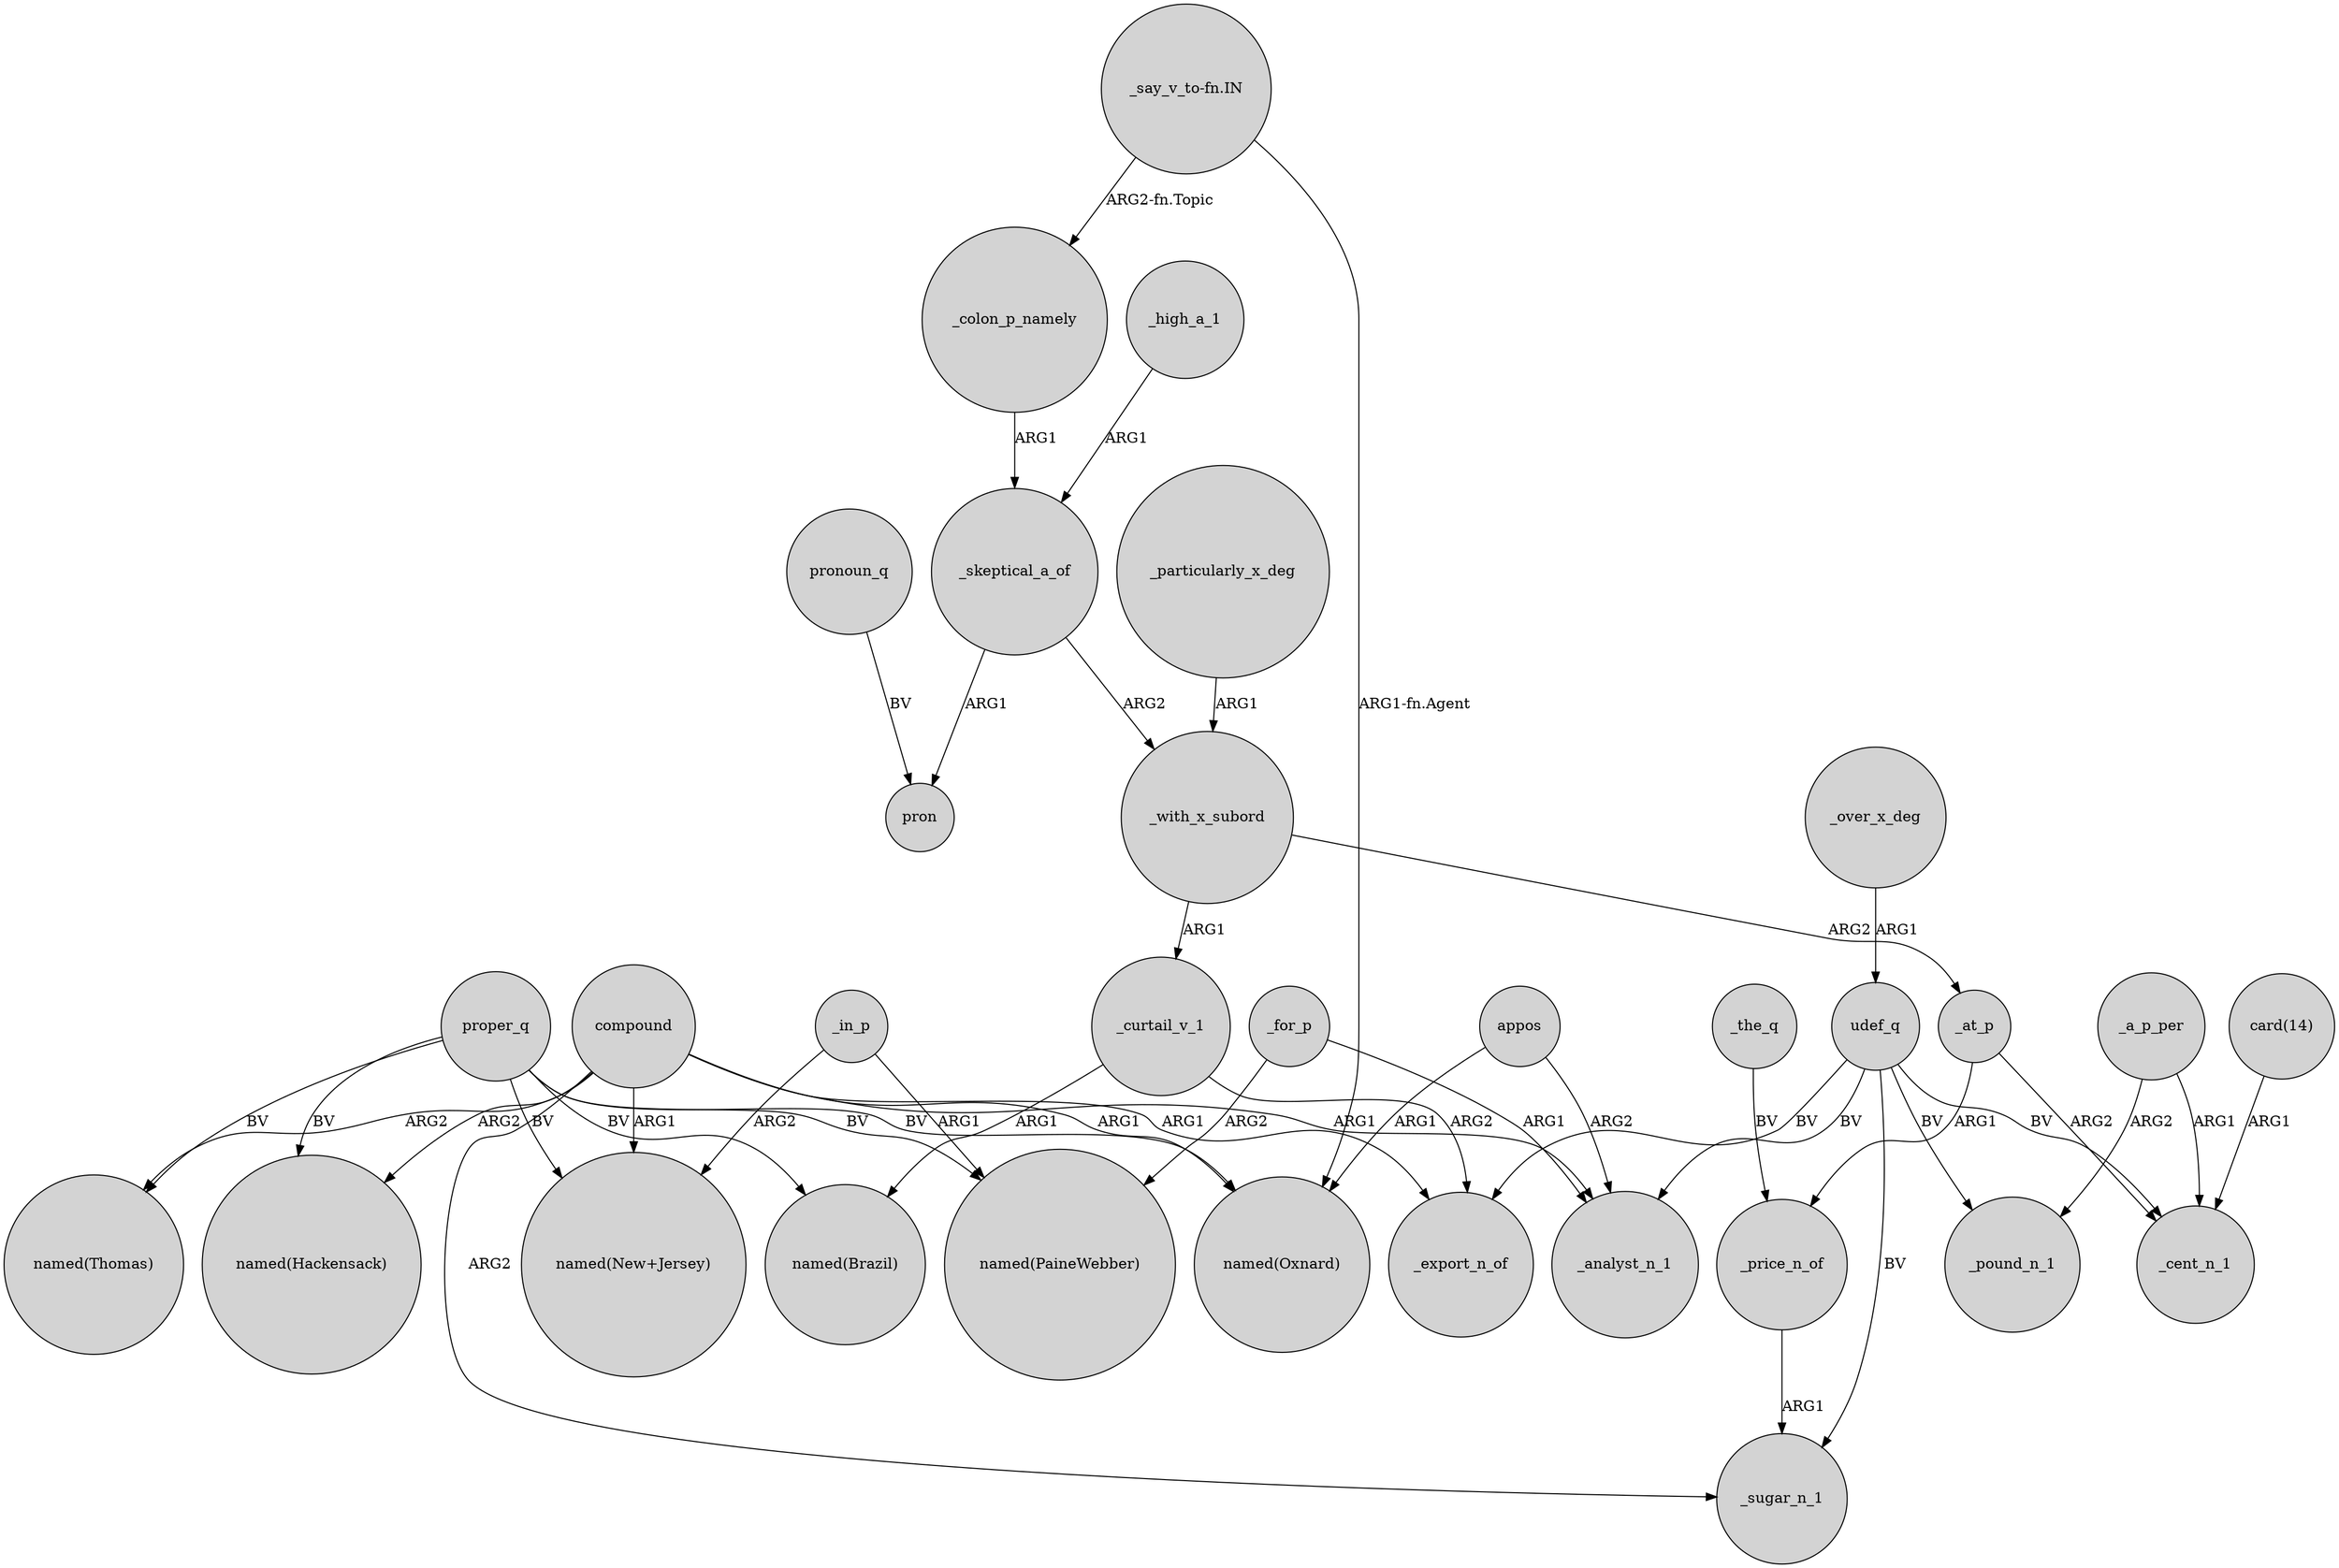 digraph {
	node [shape=circle style=filled]
	_a_p_per -> _pound_n_1 [label=ARG2]
	_in_p -> "named(PaineWebber)" [label=ARG1]
	compound -> "named(Hackensack)" [label=ARG2]
	proper_q -> "named(Hackensack)" [label=BV]
	_for_p -> "named(PaineWebber)" [label=ARG2]
	_with_x_subord -> _curtail_v_1 [label=ARG1]
	_skeptical_a_of -> pron [label=ARG1]
	"_say_v_to-fn.IN" -> _colon_p_namely [label="ARG2-fn.Topic"]
	proper_q -> "named(New+Jersey)" [label=BV]
	_for_p -> _analyst_n_1 [label=ARG1]
	compound -> _sugar_n_1 [label=ARG2]
	_in_p -> "named(New+Jersey)" [label=ARG2]
	_curtail_v_1 -> "named(Brazil)" [label=ARG1]
	_the_q -> _price_n_of [label=BV]
	_over_x_deg -> udef_q [label=ARG1]
	_at_p -> _price_n_of [label=ARG1]
	udef_q -> _sugar_n_1 [label=BV]
	_skeptical_a_of -> _with_x_subord [label=ARG2]
	udef_q -> _cent_n_1 [label=BV]
	compound -> _export_n_of [label=ARG1]
	udef_q -> _pound_n_1 [label=BV]
	"card(14)" -> _cent_n_1 [label=ARG1]
	pronoun_q -> pron [label=BV]
	"_say_v_to-fn.IN" -> "named(Oxnard)" [label="ARG1-fn.Agent"]
	appos -> _analyst_n_1 [label=ARG2]
	proper_q -> "named(Thomas)" [label=BV]
	_particularly_x_deg -> _with_x_subord [label=ARG1]
	proper_q -> "named(PaineWebber)" [label=BV]
	_a_p_per -> _cent_n_1 [label=ARG1]
	proper_q -> "named(Brazil)" [label=BV]
	compound -> "named(New+Jersey)" [label=ARG1]
	udef_q -> _export_n_of [label=BV]
	_high_a_1 -> _skeptical_a_of [label=ARG1]
	compound -> "named(Oxnard)" [label=ARG1]
	_colon_p_namely -> _skeptical_a_of [label=ARG1]
	_with_x_subord -> _at_p [label=ARG2]
	_at_p -> _cent_n_1 [label=ARG2]
	_curtail_v_1 -> _export_n_of [label=ARG2]
	compound -> "named(Thomas)" [label=ARG2]
	udef_q -> _analyst_n_1 [label=BV]
	appos -> "named(Oxnard)" [label=ARG1]
	_price_n_of -> _sugar_n_1 [label=ARG1]
	proper_q -> "named(Oxnard)" [label=BV]
	compound -> _analyst_n_1 [label=ARG1]
}

